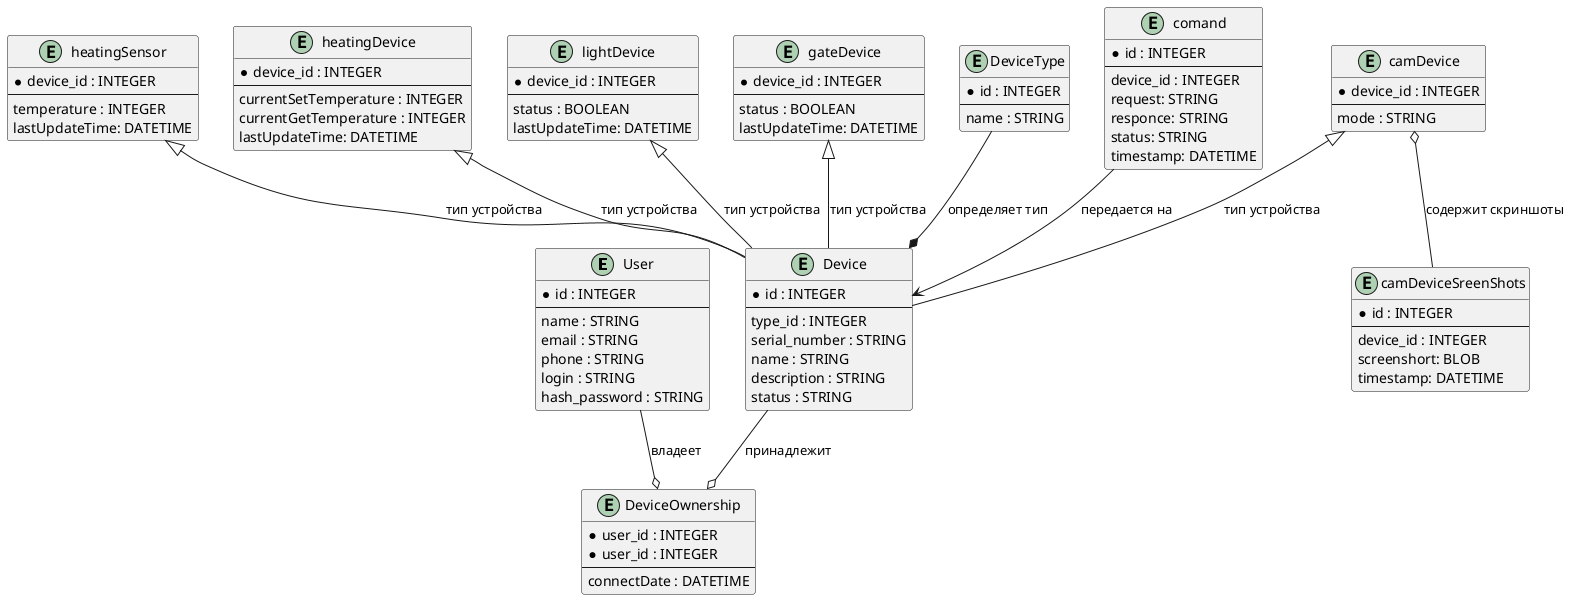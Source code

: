 @startuml

entity User {
    *id : INTEGER
    --
    name : STRING
    email : STRING
    phone : STRING
    login : STRING
    hash_password : STRING
}


entity Device {
    *id : INTEGER
    --
    type_id : INTEGER
    serial_number : STRING
    name : STRING
    description : STRING
    status : STRING
}

entity DeviceOwnership {
    *user_id : INTEGER
    *user_id : INTEGER
    --
    connectDate : DATETIME
}

entity DeviceType {
    *id : INTEGER
    --
    name : STRING
}

entity heatingSensor {
    *device_id : INTEGER
    --
    temperature : INTEGER
    lastUpdateTime: DATETIME
}

entity heatingDevice {
    *device_id : INTEGER
    --
    currentSetTemperature : INTEGER    
    currentGetTemperature : INTEGER
    lastUpdateTime: DATETIME    
}

entity lightDevice {
    *device_id : INTEGER
    --
    status : BOOLEAN
    lastUpdateTime: DATETIME
}

entity gateDevice {
    *device_id : INTEGER
    --
    status : BOOLEAN
    lastUpdateTime: DATETIME
}

entity camDevice {
    *device_id : INTEGER
    --
    mode : STRING
}

entity camDeviceSreenShots {
    *id : INTEGER
    --
    device_id : INTEGER
    screenshort: BLOB
    timestamp: DATETIME
}

entity comand {
    *id : INTEGER
    --
    device_id : INTEGER
    request: STRING
    responce: STRING
    status: STRING
    timestamp: DATETIME
}

User --o DeviceOwnership : "владеет"
Device --o DeviceOwnership : "принадлежит"
DeviceType --* Device : "определяет тип"
heatingSensor <|-- Device : "тип устройства"
heatingDevice <|-- Device : "тип устройства"
lightDevice <|-- Device : "тип устройства"
gateDevice <|-- Device : "тип устройства"
camDevice <|-- Device : "тип устройства"
camDevice o-- camDeviceSreenShots : "содержит скриншоты"
comand --> Device : "передается на"

@enduml